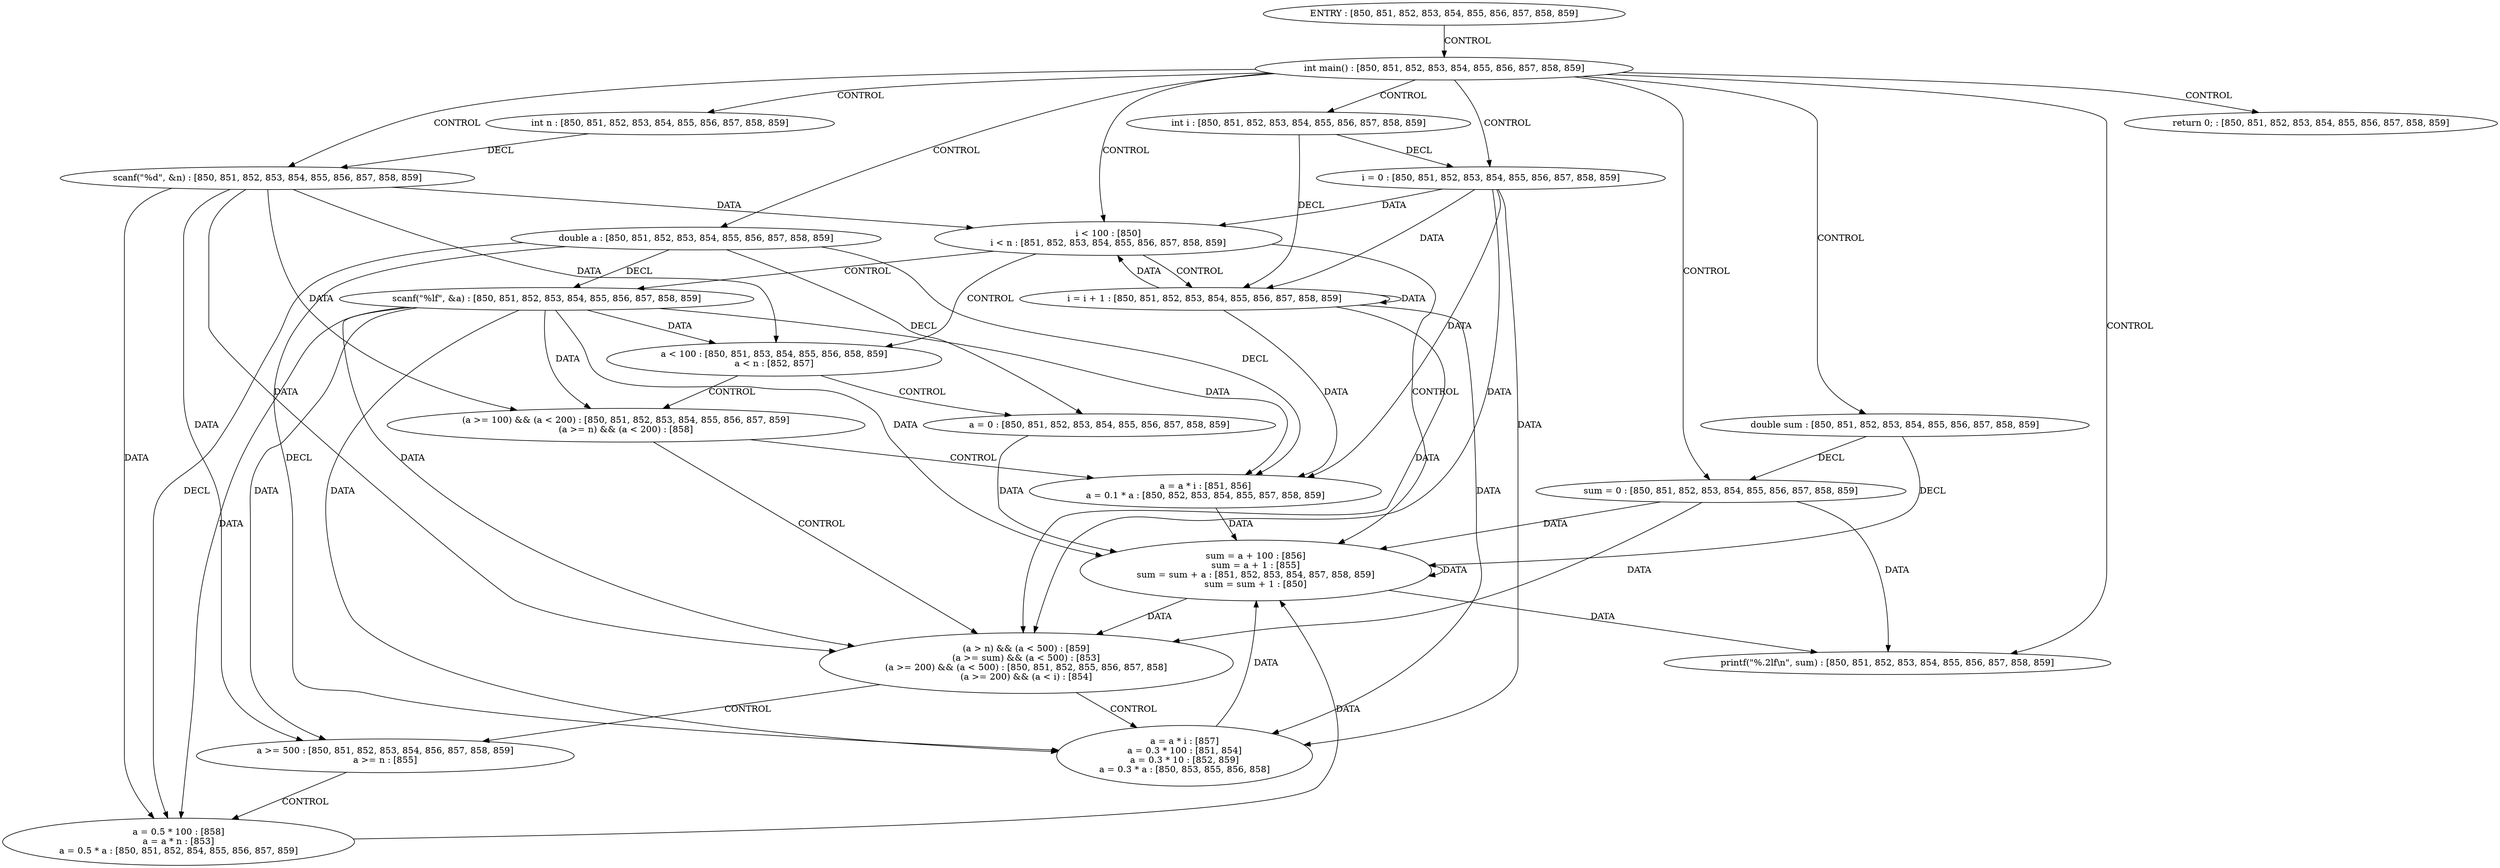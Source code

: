 digraph G {
  1 [ label="scanf(\"%lf\", &a) : [850, 851, 852, 853, 854, 855, 856, 857, 858, 859]
" ];
  2 [ label="scanf(\"%d\", &n) : [850, 851, 852, 853, 854, 855, 856, 857, 858, 859]
" ];
  3 [ label="printf(\"%.2lf\\n\", sum) : [850, 851, 852, 853, 854, 855, 856, 857, 858, 859]
" ];
  4 [ label="ENTRY : [850, 851, 852, 853, 854, 855, 856, 857, 858, 859]
" ];
  5 [ label="int i : [850, 851, 852, 853, 854, 855, 856, 857, 858, 859]
" ];
  6 [ label="double a : [850, 851, 852, 853, 854, 855, 856, 857, 858, 859]
" ];
  7 [ label="double sum : [850, 851, 852, 853, 854, 855, 856, 857, 858, 859]
" ];
  8 [ label="int n : [850, 851, 852, 853, 854, 855, 856, 857, 858, 859]
" ];
  9 [ label="i = 0 : [850, 851, 852, 853, 854, 855, 856, 857, 858, 859]
" ];
  10 [ label="sum = 0 : [850, 851, 852, 853, 854, 855, 856, 857, 858, 859]
" ];
  11 [ label="a = a * i : [851, 856]
a = 0.1 * a : [850, 852, 853, 854, 855, 857, 858, 859]
" ];
  12 [ label="a = a * i : [857]
a = 0.3 * 100 : [851, 854]
a = 0.3 * 10 : [852, 859]
a = 0.3 * a : [850, 853, 855, 856, 858]
" ];
  13 [ label="a = 0 : [850, 851, 852, 853, 854, 855, 856, 857, 858, 859]
" ];
  14 [ label="sum = a + 100 : [856]
sum = a + 1 : [855]
sum = sum + a : [851, 852, 853, 854, 857, 858, 859]
sum = sum + 1 : [850]
" ];
  15 [ label="a = 0.5 * 100 : [858]
a = a * n : [853]
a = 0.5 * a : [850, 851, 852, 854, 855, 856, 857, 859]
" ];
  16 [ label="i = i + 1 : [850, 851, 852, 853, 854, 855, 856, 857, 858, 859]
" ];
  17 [ label="i < 100 : [850]
i < n : [851, 852, 853, 854, 855, 856, 857, 858, 859]
" ];
  18 [ label="return 0; : [850, 851, 852, 853, 854, 855, 856, 857, 858, 859]
" ];
  19 [ label="(a > n) && (a < 500) : [859]
(a >= sum) && (a < 500) : [853]
(a >= 200) && (a < 500) : [850, 851, 852, 855, 856, 857, 858]
(a >= 200) && (a < i) : [854]
" ];
  20 [ label="int main() : [850, 851, 852, 853, 854, 855, 856, 857, 858, 859]
" ];
  21 [ label="(a >= 100) && (a < 200) : [850, 851, 852, 853, 854, 855, 856, 857, 859]
(a >= n) && (a < 200) : [858]
" ];
  22 [ label="a >= 500 : [850, 851, 852, 853, 854, 856, 857, 858, 859]
a >= n : [855]
" ];
  23 [ label="a < 100 : [850, 851, 853, 854, 855, 856, 858, 859]
a < n : [852, 857]
" ];
  4 -> 20 [ label="CONTROL" ];
  20 -> 5 [ label="CONTROL" ];
  20 -> 8 [ label="CONTROL" ];
  20 -> 6 [ label="CONTROL" ];
  20 -> 7 [ label="CONTROL" ];
  20 -> 10 [ label="CONTROL" ];
  20 -> 2 [ label="CONTROL" ];
  20 -> 9 [ label="CONTROL" ];
  20 -> 17 [ label="CONTROL" ];
  20 -> 3 [ label="CONTROL" ];
  20 -> 18 [ label="CONTROL" ];
  17 -> 1 [ label="CONTROL" ];
  17 -> 23 [ label="CONTROL" ];
  17 -> 14 [ label="CONTROL" ];
  17 -> 16 [ label="CONTROL" ];
  23 -> 13 [ label="CONTROL" ];
  23 -> 21 [ label="CONTROL" ];
  21 -> 11 [ label="CONTROL" ];
  21 -> 19 [ label="CONTROL" ];
  19 -> 12 [ label="CONTROL" ];
  19 -> 22 [ label="CONTROL" ];
  22 -> 15 [ label="CONTROL" ];
  10 -> 19 [ label="DATA" ];
  10 -> 14 [ label="DATA" ];
  10 -> 3 [ label="DATA" ];
  2 -> 17 [ label="DATA" ];
  2 -> 15 [ label="DATA" ];
  9 -> 17 [ label="DATA" ];
  9 -> 16 [ label="DATA" ];
  1 -> 23 [ label="DATA" ];
  1 -> 21 [ label="DATA" ];
  1 -> 11 [ label="DATA" ];
  1 -> 19 [ label="DATA" ];
  1 -> 12 [ label="DATA" ];
  1 -> 22 [ label="DATA" ];
  1 -> 15 [ label="DATA" ];
  1 -> 14 [ label="DATA" ];
  13 -> 14 [ label="DATA" ];
  11 -> 14 [ label="DATA" ];
  12 -> 14 [ label="DATA" ];
  15 -> 14 [ label="DATA" ];
  14 -> 19 [ label="DATA" ];
  14 -> 14 [ label="DATA" ];
  14 -> 3 [ label="DATA" ];
  16 -> 17 [ label="DATA" ];
  16 -> 16 [ label="DATA" ];
  5 -> 9 [ label="DECL" ];
  5 -> 16 [ label="DECL" ];
  8 -> 2 [ label="DECL" ];
  6 -> 13 [ label="DECL" ];
  6 -> 12 [ label="DECL" ];
  6 -> 11 [ label="DECL" ];
  6 -> 1 [ label="DECL" ];
  6 -> 15 [ label="DECL" ];
  7 -> 14 [ label="DECL" ];
  7 -> 10 [ label="DECL" ];
  9 -> 19 [ label="DATA" ];
  16 -> 19 [ label="DATA" ];
  2 -> 19 [ label="DATA" ];
  2 -> 23 [ label="DATA" ];
  2 -> 21 [ label="DATA" ];
  9 -> 11 [ label="DATA" ];
  16 -> 11 [ label="DATA" ];
  9 -> 12 [ label="DATA" ];
  16 -> 12 [ label="DATA" ];
  2 -> 22 [ label="DATA" ];
}

